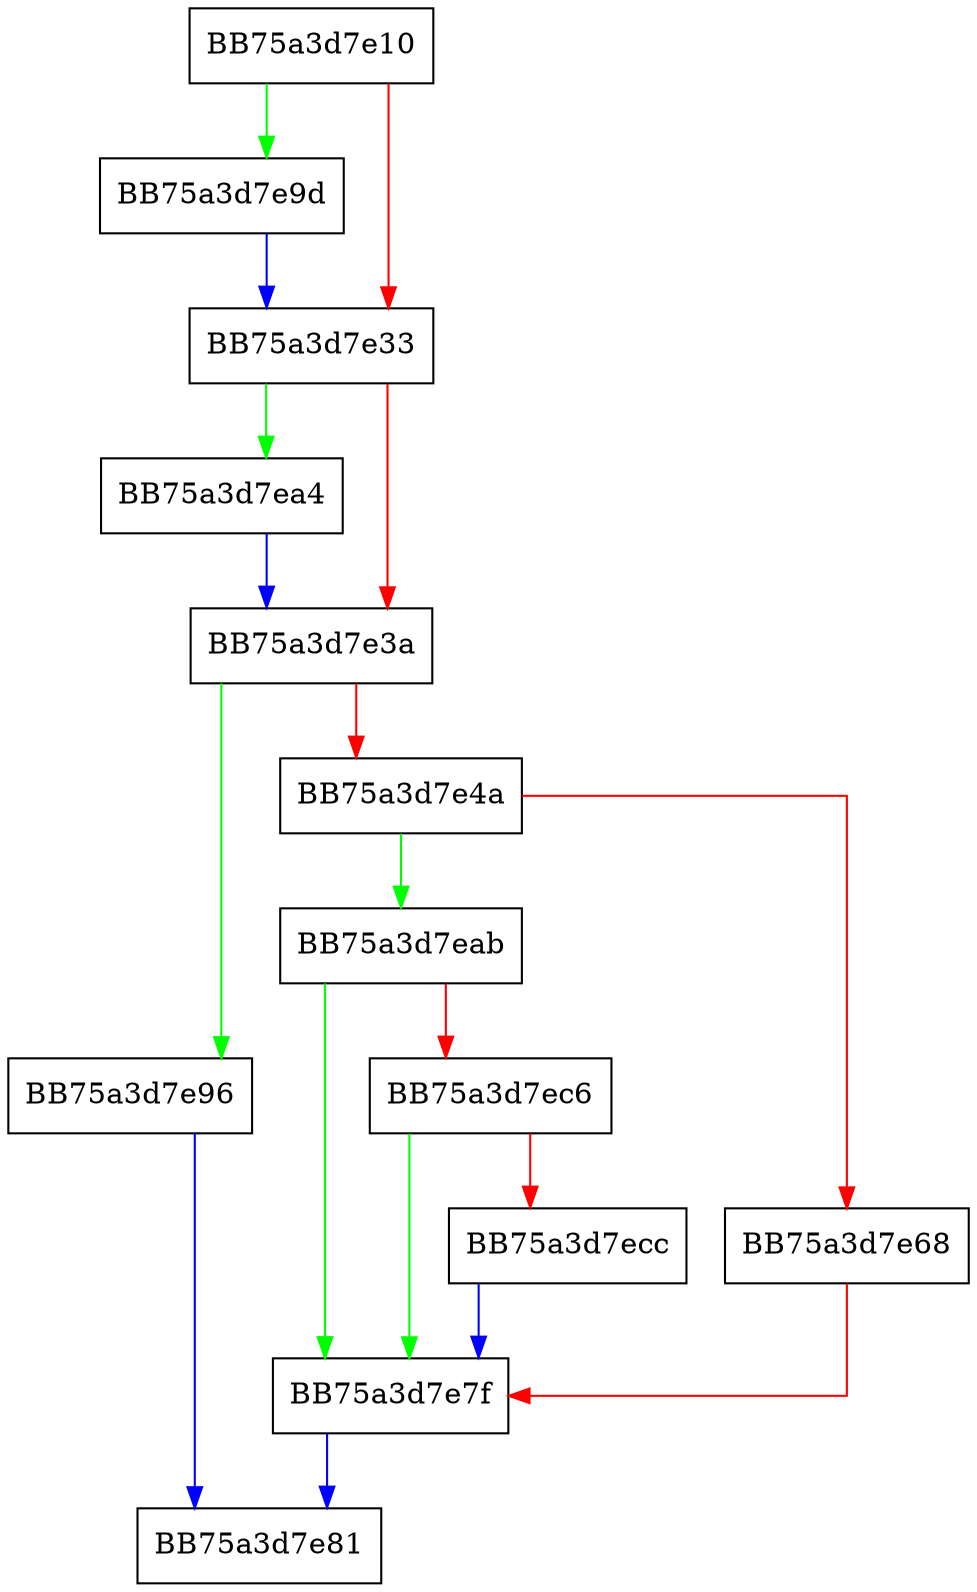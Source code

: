digraph Read {
  node [shape="box"];
  graph [splines=ortho];
  BB75a3d7e10 -> BB75a3d7e9d [color="green"];
  BB75a3d7e10 -> BB75a3d7e33 [color="red"];
  BB75a3d7e33 -> BB75a3d7ea4 [color="green"];
  BB75a3d7e33 -> BB75a3d7e3a [color="red"];
  BB75a3d7e3a -> BB75a3d7e96 [color="green"];
  BB75a3d7e3a -> BB75a3d7e4a [color="red"];
  BB75a3d7e4a -> BB75a3d7eab [color="green"];
  BB75a3d7e4a -> BB75a3d7e68 [color="red"];
  BB75a3d7e68 -> BB75a3d7e7f [color="red"];
  BB75a3d7e7f -> BB75a3d7e81 [color="blue"];
  BB75a3d7e96 -> BB75a3d7e81 [color="blue"];
  BB75a3d7e9d -> BB75a3d7e33 [color="blue"];
  BB75a3d7ea4 -> BB75a3d7e3a [color="blue"];
  BB75a3d7eab -> BB75a3d7e7f [color="green"];
  BB75a3d7eab -> BB75a3d7ec6 [color="red"];
  BB75a3d7ec6 -> BB75a3d7e7f [color="green"];
  BB75a3d7ec6 -> BB75a3d7ecc [color="red"];
  BB75a3d7ecc -> BB75a3d7e7f [color="blue"];
}